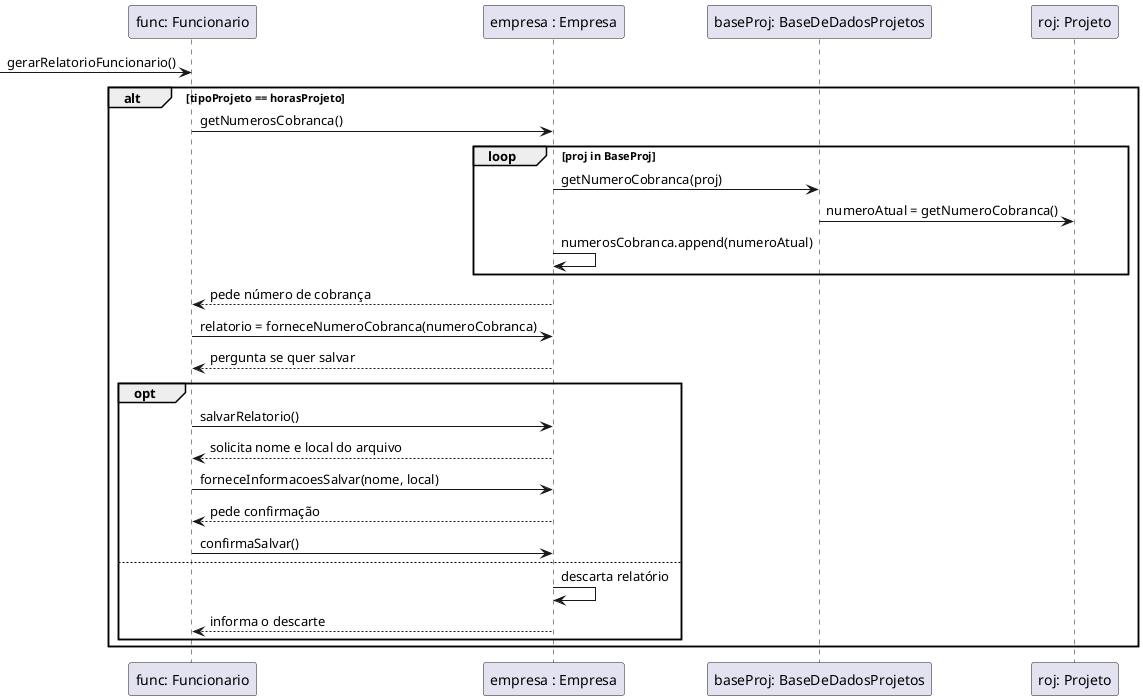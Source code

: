 @startuml Caso3

Participant "func: Funcionario" as funcionario
Participant "empresa : Empresa" as empresa
' Participant "listaFun : ListaDeFuncionarios" as listaFuncionarios
' Participant "pgto: Pagamento" as pagamento
' Participant "ponto: Ponto" as ponto
Participant "baseProj: BaseDeDadosProjetos" as baseProjeto
Participant "roj: Projeto" as projeto

-> funcionario: gerarRelatorioFuncionario()
alt tipoProjeto == horasProjeto
funcionario -> empresa: getNumerosCobranca()
    loop proj in BaseProj
        empresa -> baseProjeto: getNumeroCobranca(proj)
        baseProjeto -> projeto: numeroAtual = getNumeroCobranca()
        empresa -> empresa: numerosCobranca.append(numeroAtual)
    end
    empresa --> funcionario: pede número de cobrança
    funcionario -> empresa: relatorio = forneceNumeroCobranca(numeroCobranca)
    empresa --> funcionario: pergunta se quer salvar
    opt
        funcionario -> empresa: salvarRelatorio()
        empresa --> funcionario: solicita nome e local do arquivo
        funcionario -> empresa: forneceInformacoesSalvar(nome, local)
        empresa --> funcionario: pede confirmação
        funcionario -> empresa: confirmaSalvar()
    else
        empresa -> empresa: descarta relatório
        empresa --> funcionario: informa o descarte
    end
end
@enduml